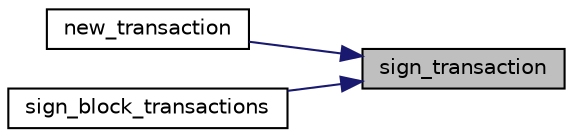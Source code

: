 digraph "sign_transaction"
{
 // LATEX_PDF_SIZE
  edge [fontname="Helvetica",fontsize="10",labelfontname="Helvetica",labelfontsize="10"];
  node [fontname="Helvetica",fontsize="10",shape=record];
  rankdir="RL";
  Node1 [label="sign_transaction",height=0.2,width=0.4,color="black", fillcolor="grey75", style="filled", fontcolor="black",tooltip="Signs a transaction with my private key."];
  Node1 -> Node2 [dir="back",color="midnightblue",fontsize="10",style="solid",fontname="Helvetica"];
  Node2 [label="new_transaction",height=0.2,width=0.4,color="black", fillcolor="white", style="filled",URL="$genesis_8c.html#a597346567fc95cf305a94063df3e86c3",tooltip=" "];
  Node1 -> Node3 [dir="back",color="midnightblue",fontsize="10",style="solid",fontname="Helvetica"];
  Node3 [label="sign_block_transactions",height=0.2,width=0.4,color="black", fillcolor="white", style="filled",URL="$signature_8c.html#a885aee9c6a53f767ed991b0a2496e37e",tooltip="Signs all transactions of a block with my private key."];
}
